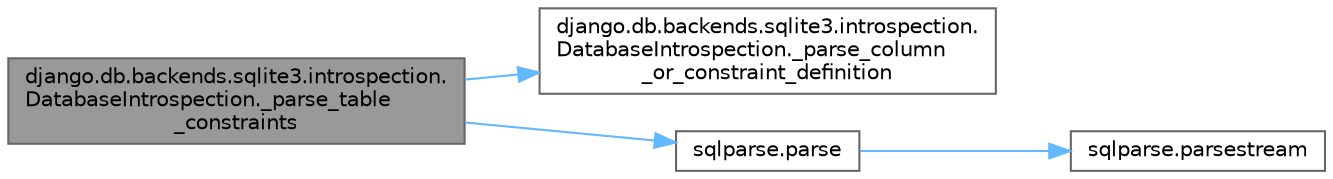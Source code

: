 digraph "django.db.backends.sqlite3.introspection.DatabaseIntrospection._parse_table_constraints"
{
 // LATEX_PDF_SIZE
  bgcolor="transparent";
  edge [fontname=Helvetica,fontsize=10,labelfontname=Helvetica,labelfontsize=10];
  node [fontname=Helvetica,fontsize=10,shape=box,height=0.2,width=0.4];
  rankdir="LR";
  Node1 [id="Node000001",label="django.db.backends.sqlite3.introspection.\lDatabaseIntrospection._parse_table\l_constraints",height=0.2,width=0.4,color="gray40", fillcolor="grey60", style="filled", fontcolor="black",tooltip=" "];
  Node1 -> Node2 [id="edge1_Node000001_Node000002",color="steelblue1",style="solid",tooltip=" "];
  Node2 [id="Node000002",label="django.db.backends.sqlite3.introspection.\lDatabaseIntrospection._parse_column\l_or_constraint_definition",height=0.2,width=0.4,color="grey40", fillcolor="white", style="filled",URL="$classdjango_1_1db_1_1backends_1_1sqlite3_1_1introspection_1_1_database_introspection.html#a155a6df9c176b3eb6ca8eab372767cf1",tooltip=" "];
  Node1 -> Node3 [id="edge2_Node000001_Node000003",color="steelblue1",style="solid",tooltip=" "];
  Node3 [id="Node000003",label="sqlparse.parse",height=0.2,width=0.4,color="grey40", fillcolor="white", style="filled",URL="$namespacesqlparse.html#af6eb69b9ebd7fcaf9cf66cfd45ac3d1a",tooltip=" "];
  Node3 -> Node4 [id="edge3_Node000003_Node000004",color="steelblue1",style="solid",tooltip=" "];
  Node4 [id="Node000004",label="sqlparse.parsestream",height=0.2,width=0.4,color="grey40", fillcolor="white", style="filled",URL="$namespacesqlparse.html#a1fd4e5436874b6c268a4a74dc0dacfcf",tooltip=" "];
}
